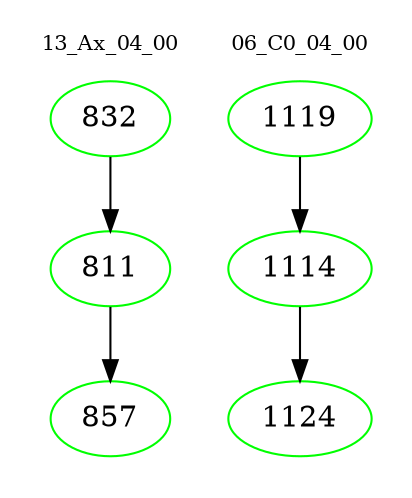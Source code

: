 digraph{
subgraph cluster_0 {
color = white
label = "13_Ax_04_00";
fontsize=10;
T0_832 [label="832", color="green"]
T0_832 -> T0_811 [color="black"]
T0_811 [label="811", color="green"]
T0_811 -> T0_857 [color="black"]
T0_857 [label="857", color="green"]
}
subgraph cluster_1 {
color = white
label = "06_C0_04_00";
fontsize=10;
T1_1119 [label="1119", color="green"]
T1_1119 -> T1_1114 [color="black"]
T1_1114 [label="1114", color="green"]
T1_1114 -> T1_1124 [color="black"]
T1_1124 [label="1124", color="green"]
}
}

